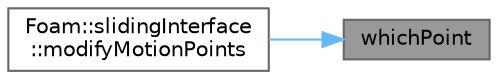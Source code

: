 digraph "whichPoint"
{
 // LATEX_PDF_SIZE
  bgcolor="transparent";
  edge [fontname=Helvetica,fontsize=10,labelfontname=Helvetica,labelfontsize=10];
  node [fontname=Helvetica,fontsize=10,shape=box,height=0.2,width=0.4];
  rankdir="RL";
  Node1 [id="Node000001",label="whichPoint",height=0.2,width=0.4,color="gray40", fillcolor="grey60", style="filled", fontcolor="black",tooltip=" "];
  Node1 -> Node2 [id="edge1_Node000001_Node000002",dir="back",color="steelblue1",style="solid",tooltip=" "];
  Node2 [id="Node000002",label="Foam::slidingInterface\l::modifyMotionPoints",height=0.2,width=0.4,color="grey40", fillcolor="white", style="filled",URL="$classFoam_1_1slidingInterface.html#ac05c3f18da75b17c4b6c13757cacbff1",tooltip=" "];
}
